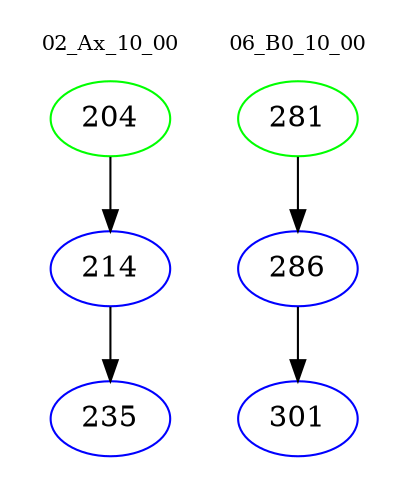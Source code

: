 digraph{
subgraph cluster_0 {
color = white
label = "02_Ax_10_00";
fontsize=10;
T0_204 [label="204", color="green"]
T0_204 -> T0_214 [color="black"]
T0_214 [label="214", color="blue"]
T0_214 -> T0_235 [color="black"]
T0_235 [label="235", color="blue"]
}
subgraph cluster_1 {
color = white
label = "06_B0_10_00";
fontsize=10;
T1_281 [label="281", color="green"]
T1_281 -> T1_286 [color="black"]
T1_286 [label="286", color="blue"]
T1_286 -> T1_301 [color="black"]
T1_301 [label="301", color="blue"]
}
}
